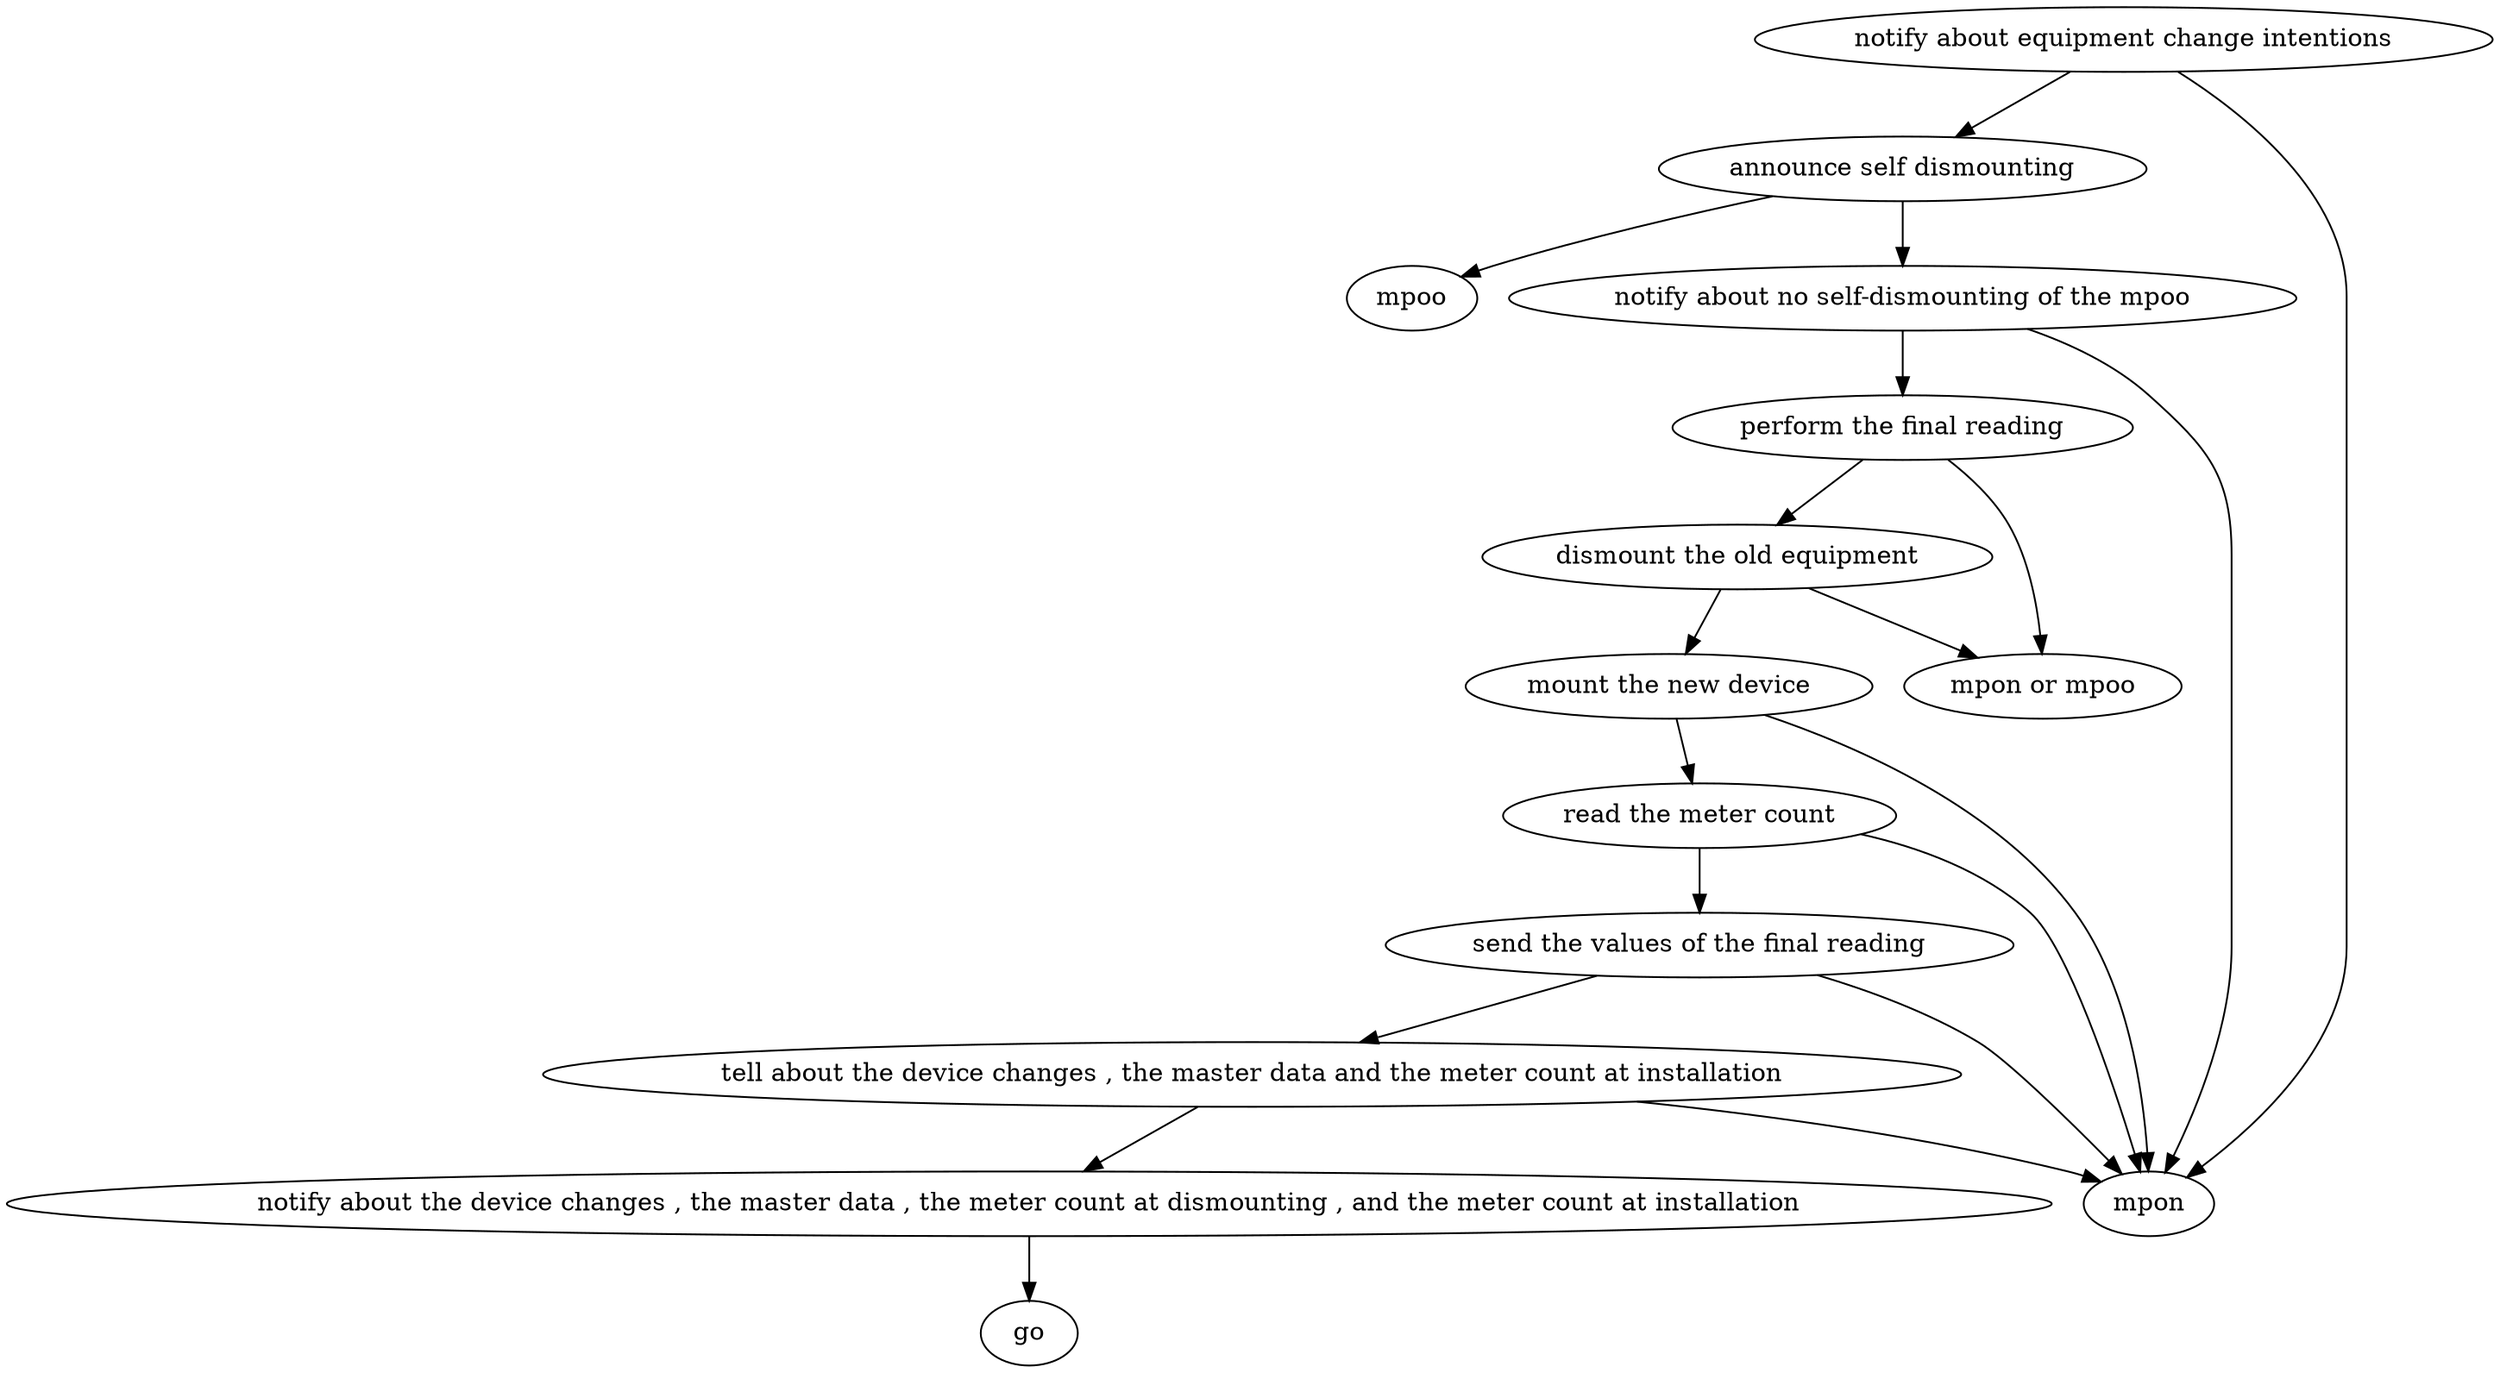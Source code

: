 strict digraph "doc-10.4" {
	graph [name="doc-10.4"];
	"notify about equipment change intentions"	[attrs="{'type': 'Activity', 'label': 'notify about equipment change intentions'}"];
	"announce self dismounting"	[attrs="{'type': 'Activity', 'label': 'announce self dismounting'}"];
	"notify about equipment change intentions" -> "announce self dismounting"	[attrs="{'type': 'flow', 'label': 'flow'}"];
	mpon	[attrs="{'type': 'Actor', 'label': 'mpon'}"];
	"notify about equipment change intentions" -> mpon	[attrs="{'type': 'actor performer', 'label': 'actor performer'}"];
	"notify about no self-dismounting of the mpoo"	[attrs="{'type': 'Activity', 'label': 'notify about no self-dismounting of the mpoo'}"];
	"announce self dismounting" -> "notify about no self-dismounting of the mpoo"	[attrs="{'type': 'flow', 'label': 'flow'}"];
	mpoo	[attrs="{'type': 'Actor', 'label': 'mpoo'}"];
	"announce self dismounting" -> mpoo	[attrs="{'type': 'actor performer', 'label': 'actor performer'}"];
	"perform the final reading"	[attrs="{'type': 'Activity', 'label': 'perform the final reading'}"];
	"notify about no self-dismounting of the mpoo" -> "perform the final reading"	[attrs="{'type': 'flow', 'label': 'flow'}"];
	"notify about no self-dismounting of the mpoo" -> mpon	[attrs="{'type': 'actor performer', 'label': 'actor performer'}"];
	"dismount the old equipment"	[attrs="{'type': 'Activity', 'label': 'dismount the old equipment'}"];
	"perform the final reading" -> "dismount the old equipment"	[attrs="{'type': 'flow', 'label': 'flow'}"];
	"mpon or mpoo"	[attrs="{'type': 'Actor', 'label': 'mpon or mpoo'}"];
	"perform the final reading" -> "mpon or mpoo"	[attrs="{'type': 'actor performer', 'label': 'actor performer'}"];
	"mount the new device"	[attrs="{'type': 'Activity', 'label': 'mount the new device'}"];
	"dismount the old equipment" -> "mount the new device"	[attrs="{'type': 'flow', 'label': 'flow'}"];
	"dismount the old equipment" -> "mpon or mpoo"	[attrs="{'type': 'actor performer', 'label': 'actor performer'}"];
	"read the meter count"	[attrs="{'type': 'Activity', 'label': 'read the meter count'}"];
	"mount the new device" -> "read the meter count"	[attrs="{'type': 'flow', 'label': 'flow'}"];
	"mount the new device" -> mpon	[attrs="{'type': 'actor performer', 'label': 'actor performer'}"];
	"send the values of the final reading"	[attrs="{'type': 'Activity', 'label': 'send the values of the final reading'}"];
	"read the meter count" -> "send the values of the final reading"	[attrs="{'type': 'flow', 'label': 'flow'}"];
	"read the meter count" -> mpon	[attrs="{'type': 'actor performer', 'label': 'actor performer'}"];
	"tell about the device changes , the master data and the meter count at installation"	[attrs="{'type': 'Activity', 'label': 'tell about the device changes , the master data and the meter count at installation'}"];
	"send the values of the final reading" -> "tell about the device changes , the master data and the meter count at installation"	[attrs="{'type': 'flow', 'label': 'flow'}"];
	"send the values of the final reading" -> mpon	[attrs="{'type': 'actor performer', 'label': 'actor performer'}"];
	"notify about the device changes , the master data , the meter count at dismounting , and the meter count at installation"	[attrs="{'type': 'Activity', 'label': 'notify about the device changes , the master data , the meter count at dismounting , and the meter \
count at installation'}"];
	"tell about the device changes , the master data and the meter count at installation" -> "notify about the device changes , the master data , the meter count at dismounting , and the meter count at installation"	[attrs="{'type': 'flow', 'label': 'flow'}"];
	"tell about the device changes , the master data and the meter count at installation" -> mpon	[attrs="{'type': 'actor performer', 'label': 'actor performer'}"];
	go	[attrs="{'type': 'Actor', 'label': 'go'}"];
	"notify about the device changes , the master data , the meter count at dismounting , and the meter count at installation" -> go	[attrs="{'type': 'actor performer', 'label': 'actor performer'}"];
}
